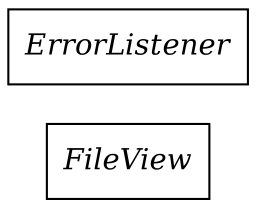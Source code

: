 strict digraph interface_diagram {
  rankdir=LR;
  FileView[
    label="FileView",
    URL="FileView.html",
    tooltip="org.as2lib.sample.filebrowser.view.file.FileView",
    fontname="Times-Italic",
    shape="record"
  ];
  ErrorListener[
    label="ErrorListener",
    URL="ErrorListener.html",
    tooltip="org.as2lib.sample.filebrowser.view.file.ErrorListener",
    fontname="Times-Italic",
    shape="record"
  ];
}
